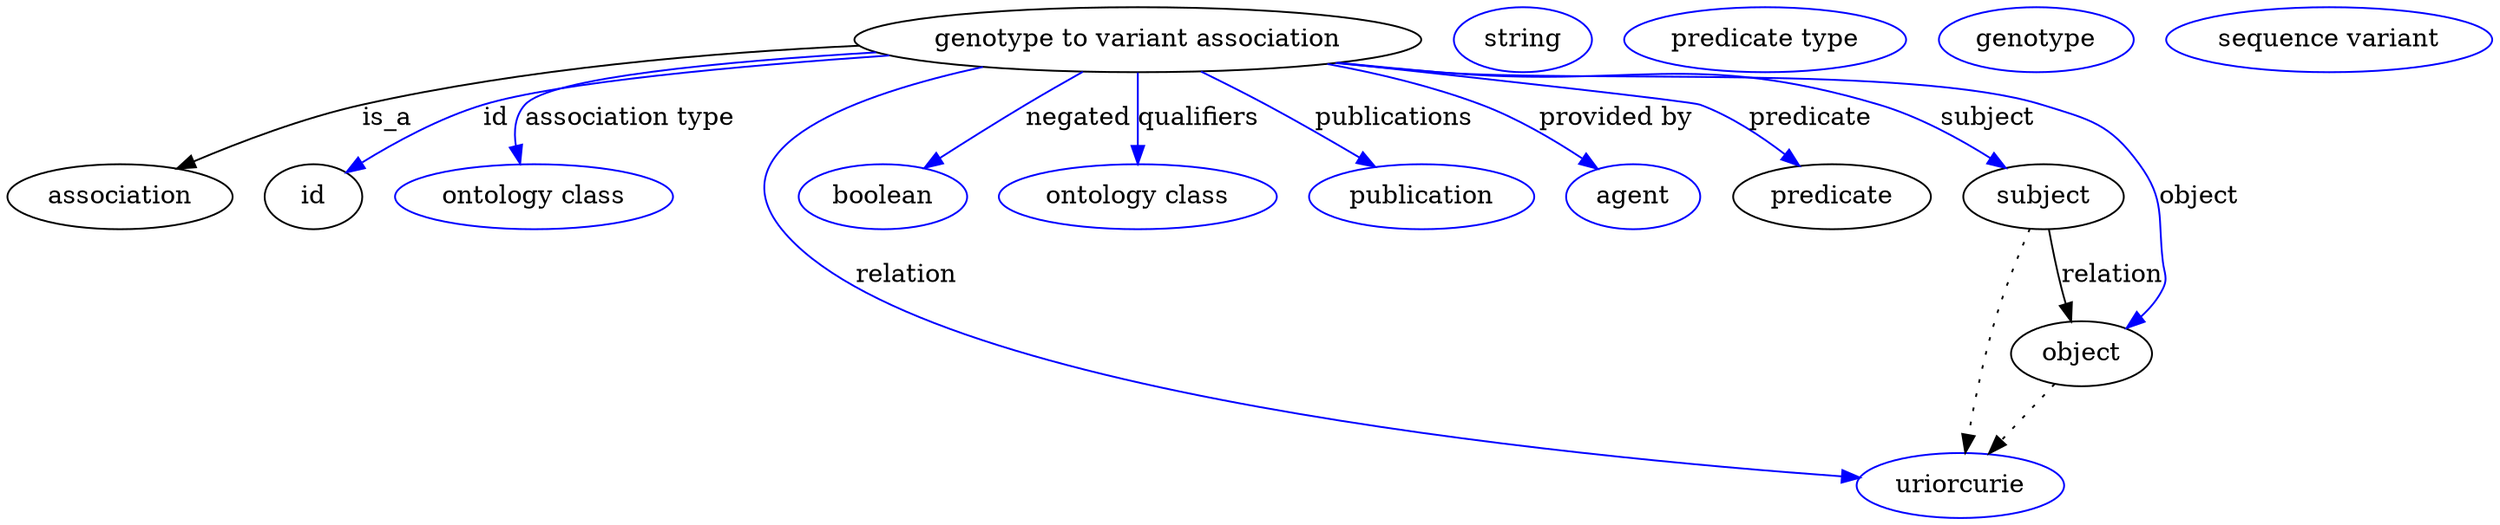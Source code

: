 digraph {
	graph [bb="0,0,1130.6,283"];
	node [label="\N"];
	"genotype to variant association"	 [height=0.5,
		label="genotype to variant association",
		pos="532.05,265",
		width=3.34];
	association	 [height=0.5,
		pos="50.046,178",
		width=1.3902];
	"genotype to variant association" -> association	 [label=is_a,
		lp="183.05,221.5",
		pos="e,78.789,192.88 422.36,257.6 334.23,251 217.87,240.59 172.05,229 142.9,221.63 111.65,208.45 88.072,197.34"];
	id	 [height=0.5,
		pos="145.05,178",
		width=0.75];
	"genotype to variant association" -> id	 [color=blue,
		label=id,
		lp="235.55,221.5",
		pos="e,162.83,191.75 424.14,256.92 352.37,250.64 265.08,240.98 230.05,229 208.89,221.76 187.31,208.73 171.19,197.66",
		style=solid];
	"association type"	 [color=blue,
		height=0.5,
		label="ontology class",
		pos="252.05,178",
		width=1.7151];
	"genotype to variant association" -> "association type"	 [color=blue,
		label="association type",
		lp="294.05,221.5",
		pos="e,245.65,196.13 421.75,257.83 347.73,251.86 261.66,242.2 250.05,229 244.61,222.83 243.38,214.43 244.02,206.23",
		style=solid];
	relation	 [color=blue,
		height=0.5,
		label=uriorcurie,
		pos="908.05,18",
		width=1.2638];
	"genotype to variant association" -> relation	 [color=blue,
		label=relation,
		lp="429.05,134.5",
		pos="e,863.78,22.77 465.84,249.92 406.61,233.28 333.86,203.02 367.05,160 426.9,82.411 728.63,38.902 853.66,23.962",
		style=solid];
	negated	 [color=blue,
		height=0.5,
		label=boolean,
		pos="414.05,178",
		width=1.0652];
	"genotype to variant association" -> negated	 [color=blue,
		label=negated,
		lp="502.55,221.5",
		pos="e,435.02,193.46 507.88,247.18 489.12,233.35 463.04,214.12 443.13,199.44",
		style=solid];
	qualifiers	 [color=blue,
		height=0.5,
		label="ontology class",
		pos="532.05,178",
		width=1.7151];
	"genotype to variant association" -> qualifiers	 [color=blue,
		label=qualifiers,
		lp="558.05,221.5",
		pos="e,532.05,196 532.05,246.97 532.05,235.19 532.05,219.56 532.05,206.16",
		style=solid];
	publications	 [color=blue,
		height=0.5,
		label=publication,
		pos="662.05,178",
		width=1.3902];
	"genotype to variant association" -> publications	 [color=blue,
		label=publications,
		lp="642.55,221.5",
		pos="e,639.18,194.04 559.79,247.41 568.84,241.61 578.91,235.08 588.05,229 602.22,219.57 617.75,208.91 630.91,199.79",
		style=solid];
	"provided by"	 [color=blue,
		height=0.5,
		label=agent,
		pos="760.05,178",
		width=0.83048];
	"genotype to variant association" -> "provided by"	 [color=blue,
		label="provided by",
		lp="741.05,221.5",
		pos="e,741.63,192.24 609.65,251.18 632.81,245.72 657.91,238.44 680.05,229 698.92,220.95 718.36,208.66 733.36,198.16",
		style=solid];
	predicate	 [height=0.5,
		pos="851.05,178",
		width=1.1916];
	"genotype to variant association" -> predicate	 [color=blue,
		label=predicate,
		lp="830.05,221.5",
		pos="e,832.65,194.52 619.65,252.65 688.79,242.84 774.25,230.51 778.05,229 794.79,222.36 811.41,211.2 824.55,201.02",
		style=solid];
	subject	 [height=0.5,
		pos="948.05,178",
		width=0.99297];
	"genotype to variant association" -> subject	 [color=blue,
		label=subject,
		lp="911.55,221.5",
		pos="e,927.66,193.1 618.36,252.37 632.61,250.46 647.23,248.59 661.05,247 748.83,236.89 774.77,255.58 859.05,229 880.4,222.27 902.24,209.85 \
918.95,198.95",
		style=solid];
	object	 [height=0.5,
		pos="968.05,91",
		width=0.9027];
	"genotype to variant association" -> object	 [color=blue,
		label=object,
		lp="1020,178",
		pos="e,988.24,105.27 617.29,252.21 631.86,250.28 646.87,248.45 661.05,247 782.45,234.56 818.15,264.07 935.05,229 963.45,220.48 975.43,\
219.86 993.05,196 1007.7,176.22 1002.4,166.44 1005,142 1005.8,135.37 1007.6,133.14 1005,127 1002.8,121.74 999.41,116.86 995.54,112.51",
		style=solid];
	association_id	 [color=blue,
		height=0.5,
		label=string,
		pos="701.05,265",
		width=0.84854];
	"genotype to variant association_predicate"	 [color=blue,
		height=0.5,
		label="predicate type",
		pos="810.05,265",
		width=1.679];
	subject -> relation	 [pos="e,911.36,36.239 942.07,159.97 937.6,146.12 931.52,126.47 927.05,109 921.69,88.088 916.75,64.188 913.24,46.13",
		style=dotted];
	subject -> object	 [label=relation,
		lp="980.05,134.5",
		pos="e,963.91,109 952.19,159.97 954.92,148.08 958.56,132.25 961.66,118.76"];
	"genotype to variant association_subject"	 [color=blue,
		height=0.5,
		label=genotype,
		pos="931.05,265",
		width=1.1916];
	object -> relation	 [pos="e,922.23,35.261 954.43,74.435 946.85,65.207 937.25,53.528 928.75,43.191",
		style=dotted];
	"genotype to variant association_object"	 [color=blue,
		height=0.5,
		label="sequence variant",
		pos="1061,265",
		width=1.9318];
}
